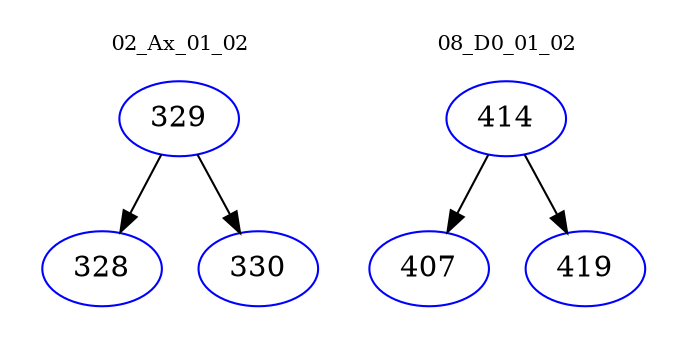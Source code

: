 digraph{
subgraph cluster_0 {
color = white
label = "02_Ax_01_02";
fontsize=10;
T0_329 [label="329", color="blue"]
T0_329 -> T0_328 [color="black"]
T0_328 [label="328", color="blue"]
T0_329 -> T0_330 [color="black"]
T0_330 [label="330", color="blue"]
}
subgraph cluster_1 {
color = white
label = "08_D0_01_02";
fontsize=10;
T1_414 [label="414", color="blue"]
T1_414 -> T1_407 [color="black"]
T1_407 [label="407", color="blue"]
T1_414 -> T1_419 [color="black"]
T1_419 [label="419", color="blue"]
}
}
